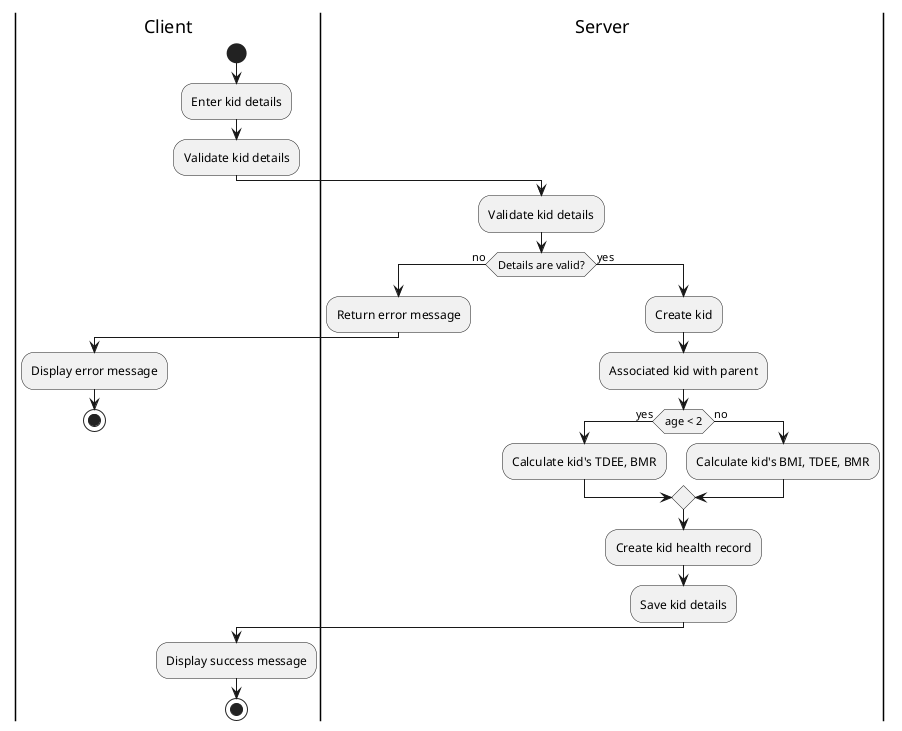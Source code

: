 @startuml
|Client|
start
:Enter kid details;
:Validate kid details;
|Server|
:Validate kid details;
if (Details are valid?) then (no)
    |Server|
    :Return error message;
    |Client|
    :Display error message;
    stop
else (yes)
    |Server|
  :Create kid;
  :Associated kid with parent;
  if (age < 2) then (yes)
    :Calculate kid's TDEE, BMR;
  else (no) 
    :Calculate kid's BMI, TDEE, BMR;
  endif
  :Create kid health record;
  :Save kid details;
endif
  |Client|
  :Display success message;
stop
@enduml